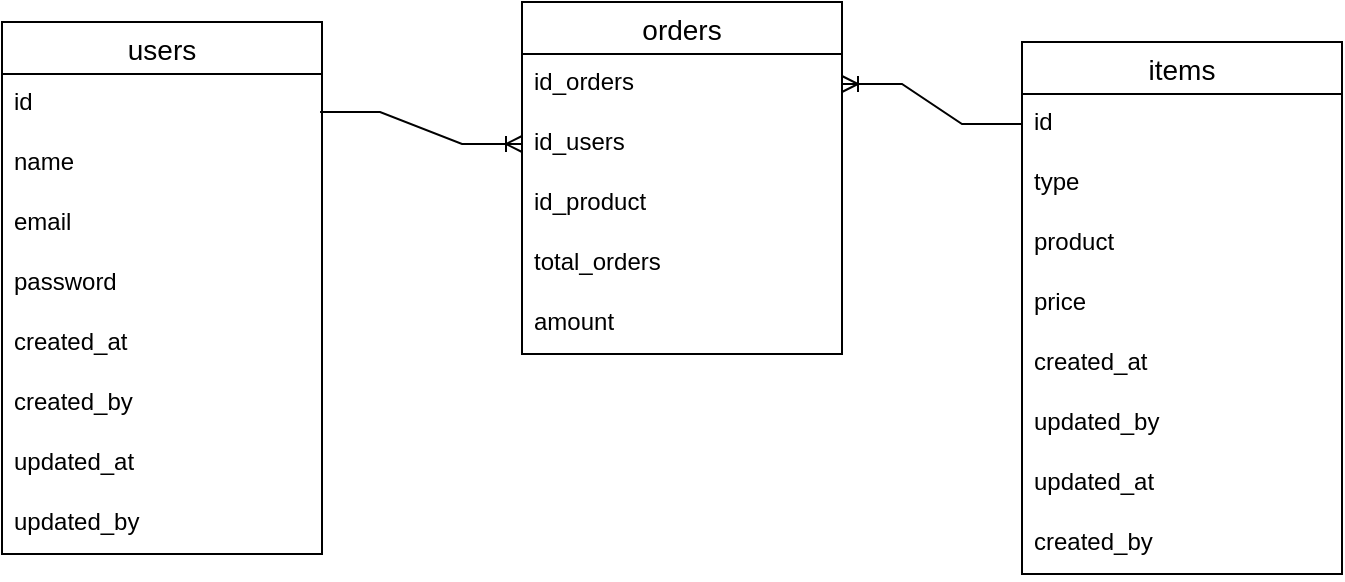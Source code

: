 <mxfile version="20.0.1" type="github">
  <diagram id="45XFAurTvdC3SMThyhAg" name="Page-1">
    <mxGraphModel dx="1233" dy="1760" grid="1" gridSize="10" guides="1" tooltips="1" connect="1" arrows="1" fold="1" page="1" pageScale="1" pageWidth="850" pageHeight="1100" math="0" shadow="0">
      <root>
        <mxCell id="0" />
        <mxCell id="1" parent="0" />
        <mxCell id="PGLNRMkH6u6g3vysHZNe-1" value="items" style="swimlane;fontStyle=0;childLayout=stackLayout;horizontal=1;startSize=26;horizontalStack=0;resizeParent=1;resizeParentMax=0;resizeLast=0;collapsible=1;marginBottom=0;align=center;fontSize=14;" parent="1" vertex="1">
          <mxGeometry x="170" y="-860" width="160" height="266" as="geometry" />
        </mxCell>
        <mxCell id="PGLNRMkH6u6g3vysHZNe-2" value="id" style="text;strokeColor=none;fillColor=none;spacingLeft=4;spacingRight=4;overflow=hidden;rotatable=0;points=[[0,0.5],[1,0.5]];portConstraint=eastwest;fontSize=12;" parent="PGLNRMkH6u6g3vysHZNe-1" vertex="1">
          <mxGeometry y="26" width="160" height="30" as="geometry" />
        </mxCell>
        <mxCell id="PGLNRMkH6u6g3vysHZNe-3" value="type" style="text;strokeColor=none;fillColor=none;spacingLeft=4;spacingRight=4;overflow=hidden;rotatable=0;points=[[0,0.5],[1,0.5]];portConstraint=eastwest;fontSize=12;" parent="PGLNRMkH6u6g3vysHZNe-1" vertex="1">
          <mxGeometry y="56" width="160" height="30" as="geometry" />
        </mxCell>
        <mxCell id="PGLNRMkH6u6g3vysHZNe-4" value="product" style="text;strokeColor=none;fillColor=none;spacingLeft=4;spacingRight=4;overflow=hidden;rotatable=0;points=[[0,0.5],[1,0.5]];portConstraint=eastwest;fontSize=12;" parent="PGLNRMkH6u6g3vysHZNe-1" vertex="1">
          <mxGeometry y="86" width="160" height="30" as="geometry" />
        </mxCell>
        <mxCell id="PGLNRMkH6u6g3vysHZNe-10" value="price" style="text;strokeColor=none;fillColor=none;spacingLeft=4;spacingRight=4;overflow=hidden;rotatable=0;points=[[0,0.5],[1,0.5]];portConstraint=eastwest;fontSize=12;" parent="PGLNRMkH6u6g3vysHZNe-1" vertex="1">
          <mxGeometry y="116" width="160" height="30" as="geometry" />
        </mxCell>
        <mxCell id="CemBTrwHYyD18t7hfcJS-6" value="created_at&#xa;" style="text;strokeColor=none;fillColor=none;spacingLeft=4;spacingRight=4;overflow=hidden;rotatable=0;points=[[0,0.5],[1,0.5]];portConstraint=eastwest;fontSize=12;" vertex="1" parent="PGLNRMkH6u6g3vysHZNe-1">
          <mxGeometry y="146" width="160" height="30" as="geometry" />
        </mxCell>
        <mxCell id="CemBTrwHYyD18t7hfcJS-9" value="updated_by" style="text;strokeColor=none;fillColor=none;spacingLeft=4;spacingRight=4;overflow=hidden;rotatable=0;points=[[0,0.5],[1,0.5]];portConstraint=eastwest;fontSize=12;" vertex="1" parent="PGLNRMkH6u6g3vysHZNe-1">
          <mxGeometry y="176" width="160" height="30" as="geometry" />
        </mxCell>
        <mxCell id="CemBTrwHYyD18t7hfcJS-8" value="updated_at" style="text;strokeColor=none;fillColor=none;spacingLeft=4;spacingRight=4;overflow=hidden;rotatable=0;points=[[0,0.5],[1,0.5]];portConstraint=eastwest;fontSize=12;" vertex="1" parent="PGLNRMkH6u6g3vysHZNe-1">
          <mxGeometry y="206" width="160" height="30" as="geometry" />
        </mxCell>
        <mxCell id="CemBTrwHYyD18t7hfcJS-7" value="created_by" style="text;strokeColor=none;fillColor=none;spacingLeft=4;spacingRight=4;overflow=hidden;rotatable=0;points=[[0,0.5],[1,0.5]];portConstraint=eastwest;fontSize=12;" vertex="1" parent="PGLNRMkH6u6g3vysHZNe-1">
          <mxGeometry y="236" width="160" height="30" as="geometry" />
        </mxCell>
        <mxCell id="PGLNRMkH6u6g3vysHZNe-5" value="users" style="swimlane;fontStyle=0;childLayout=stackLayout;horizontal=1;startSize=26;horizontalStack=0;resizeParent=1;resizeParentMax=0;resizeLast=0;collapsible=1;marginBottom=0;align=center;fontSize=14;" parent="1" vertex="1">
          <mxGeometry x="-340" y="-870" width="160" height="266" as="geometry" />
        </mxCell>
        <mxCell id="PGLNRMkH6u6g3vysHZNe-6" value="id" style="text;strokeColor=none;fillColor=none;spacingLeft=4;spacingRight=4;overflow=hidden;rotatable=0;points=[[0,0.5],[1,0.5]];portConstraint=eastwest;fontSize=12;" parent="PGLNRMkH6u6g3vysHZNe-5" vertex="1">
          <mxGeometry y="26" width="160" height="30" as="geometry" />
        </mxCell>
        <mxCell id="PGLNRMkH6u6g3vysHZNe-7" value="name" style="text;strokeColor=none;fillColor=none;spacingLeft=4;spacingRight=4;overflow=hidden;rotatable=0;points=[[0,0.5],[1,0.5]];portConstraint=eastwest;fontSize=12;" parent="PGLNRMkH6u6g3vysHZNe-5" vertex="1">
          <mxGeometry y="56" width="160" height="30" as="geometry" />
        </mxCell>
        <mxCell id="PGLNRMkH6u6g3vysHZNe-8" value="email" style="text;strokeColor=none;fillColor=none;spacingLeft=4;spacingRight=4;overflow=hidden;rotatable=0;points=[[0,0.5],[1,0.5]];portConstraint=eastwest;fontSize=12;" parent="PGLNRMkH6u6g3vysHZNe-5" vertex="1">
          <mxGeometry y="86" width="160" height="30" as="geometry" />
        </mxCell>
        <mxCell id="PGLNRMkH6u6g3vysHZNe-9" value="password" style="text;strokeColor=none;fillColor=none;spacingLeft=4;spacingRight=4;overflow=hidden;rotatable=0;points=[[0,0.5],[1,0.5]];portConstraint=eastwest;fontSize=12;" parent="PGLNRMkH6u6g3vysHZNe-5" vertex="1">
          <mxGeometry y="116" width="160" height="30" as="geometry" />
        </mxCell>
        <mxCell id="CemBTrwHYyD18t7hfcJS-1" value="created_at&#xa;" style="text;strokeColor=none;fillColor=none;spacingLeft=4;spacingRight=4;overflow=hidden;rotatable=0;points=[[0,0.5],[1,0.5]];portConstraint=eastwest;fontSize=12;" vertex="1" parent="PGLNRMkH6u6g3vysHZNe-5">
          <mxGeometry y="146" width="160" height="30" as="geometry" />
        </mxCell>
        <mxCell id="CemBTrwHYyD18t7hfcJS-3" value="created_by" style="text;strokeColor=none;fillColor=none;spacingLeft=4;spacingRight=4;overflow=hidden;rotatable=0;points=[[0,0.5],[1,0.5]];portConstraint=eastwest;fontSize=12;" vertex="1" parent="PGLNRMkH6u6g3vysHZNe-5">
          <mxGeometry y="176" width="160" height="30" as="geometry" />
        </mxCell>
        <mxCell id="CemBTrwHYyD18t7hfcJS-4" value="updated_at" style="text;strokeColor=none;fillColor=none;spacingLeft=4;spacingRight=4;overflow=hidden;rotatable=0;points=[[0,0.5],[1,0.5]];portConstraint=eastwest;fontSize=12;" vertex="1" parent="PGLNRMkH6u6g3vysHZNe-5">
          <mxGeometry y="206" width="160" height="30" as="geometry" />
        </mxCell>
        <mxCell id="CemBTrwHYyD18t7hfcJS-2" value="updated_by" style="text;strokeColor=none;fillColor=none;spacingLeft=4;spacingRight=4;overflow=hidden;rotatable=0;points=[[0,0.5],[1,0.5]];portConstraint=eastwest;fontSize=12;" vertex="1" parent="PGLNRMkH6u6g3vysHZNe-5">
          <mxGeometry y="236" width="160" height="30" as="geometry" />
        </mxCell>
        <mxCell id="PGLNRMkH6u6g3vysHZNe-11" value="orders" style="swimlane;fontStyle=0;childLayout=stackLayout;horizontal=1;startSize=26;horizontalStack=0;resizeParent=1;resizeParentMax=0;resizeLast=0;collapsible=1;marginBottom=0;align=center;fontSize=14;" parent="1" vertex="1">
          <mxGeometry x="-80" y="-880" width="160" height="176" as="geometry" />
        </mxCell>
        <mxCell id="PGLNRMkH6u6g3vysHZNe-12" value="id_orders" style="text;strokeColor=none;fillColor=none;spacingLeft=4;spacingRight=4;overflow=hidden;rotatable=0;points=[[0,0.5],[1,0.5]];portConstraint=eastwest;fontSize=12;" parent="PGLNRMkH6u6g3vysHZNe-11" vertex="1">
          <mxGeometry y="26" width="160" height="30" as="geometry" />
        </mxCell>
        <mxCell id="PGLNRMkH6u6g3vysHZNe-13" value="id_users" style="text;strokeColor=none;fillColor=none;spacingLeft=4;spacingRight=4;overflow=hidden;rotatable=0;points=[[0,0.5],[1,0.5]];portConstraint=eastwest;fontSize=12;" parent="PGLNRMkH6u6g3vysHZNe-11" vertex="1">
          <mxGeometry y="56" width="160" height="30" as="geometry" />
        </mxCell>
        <mxCell id="PGLNRMkH6u6g3vysHZNe-14" value="id_product" style="text;strokeColor=none;fillColor=none;spacingLeft=4;spacingRight=4;overflow=hidden;rotatable=0;points=[[0,0.5],[1,0.5]];portConstraint=eastwest;fontSize=12;" parent="PGLNRMkH6u6g3vysHZNe-11" vertex="1">
          <mxGeometry y="86" width="160" height="30" as="geometry" />
        </mxCell>
        <mxCell id="PGLNRMkH6u6g3vysHZNe-16" value="total_orders" style="text;strokeColor=none;fillColor=none;spacingLeft=4;spacingRight=4;overflow=hidden;rotatable=0;points=[[0,0.5],[1,0.5]];portConstraint=eastwest;fontSize=12;" parent="PGLNRMkH6u6g3vysHZNe-11" vertex="1">
          <mxGeometry y="116" width="160" height="30" as="geometry" />
        </mxCell>
        <mxCell id="PGLNRMkH6u6g3vysHZNe-15" value="amount" style="text;strokeColor=none;fillColor=none;spacingLeft=4;spacingRight=4;overflow=hidden;rotatable=0;points=[[0,0.5],[1,0.5]];portConstraint=eastwest;fontSize=12;" parent="PGLNRMkH6u6g3vysHZNe-11" vertex="1">
          <mxGeometry y="146" width="160" height="30" as="geometry" />
        </mxCell>
        <mxCell id="CemBTrwHYyD18t7hfcJS-11" value="" style="edgeStyle=entityRelationEdgeStyle;fontSize=12;html=1;endArrow=ERoneToMany;rounded=0;exitX=0.994;exitY=0.633;exitDx=0;exitDy=0;exitPerimeter=0;" edge="1" parent="1" source="PGLNRMkH6u6g3vysHZNe-6" target="PGLNRMkH6u6g3vysHZNe-13">
          <mxGeometry width="100" height="100" relative="1" as="geometry">
            <mxPoint x="-180" y="-790" as="sourcePoint" />
            <mxPoint x="-80" y="-890" as="targetPoint" />
          </mxGeometry>
        </mxCell>
        <mxCell id="CemBTrwHYyD18t7hfcJS-12" value="" style="edgeStyle=entityRelationEdgeStyle;fontSize=12;html=1;endArrow=ERoneToMany;rounded=0;exitX=0;exitY=0.5;exitDx=0;exitDy=0;" edge="1" parent="1" source="PGLNRMkH6u6g3vysHZNe-2" target="PGLNRMkH6u6g3vysHZNe-12">
          <mxGeometry width="100" height="100" relative="1" as="geometry">
            <mxPoint x="170" y="-720" as="sourcePoint" />
            <mxPoint x="270" y="-820" as="targetPoint" />
          </mxGeometry>
        </mxCell>
      </root>
    </mxGraphModel>
  </diagram>
</mxfile>
